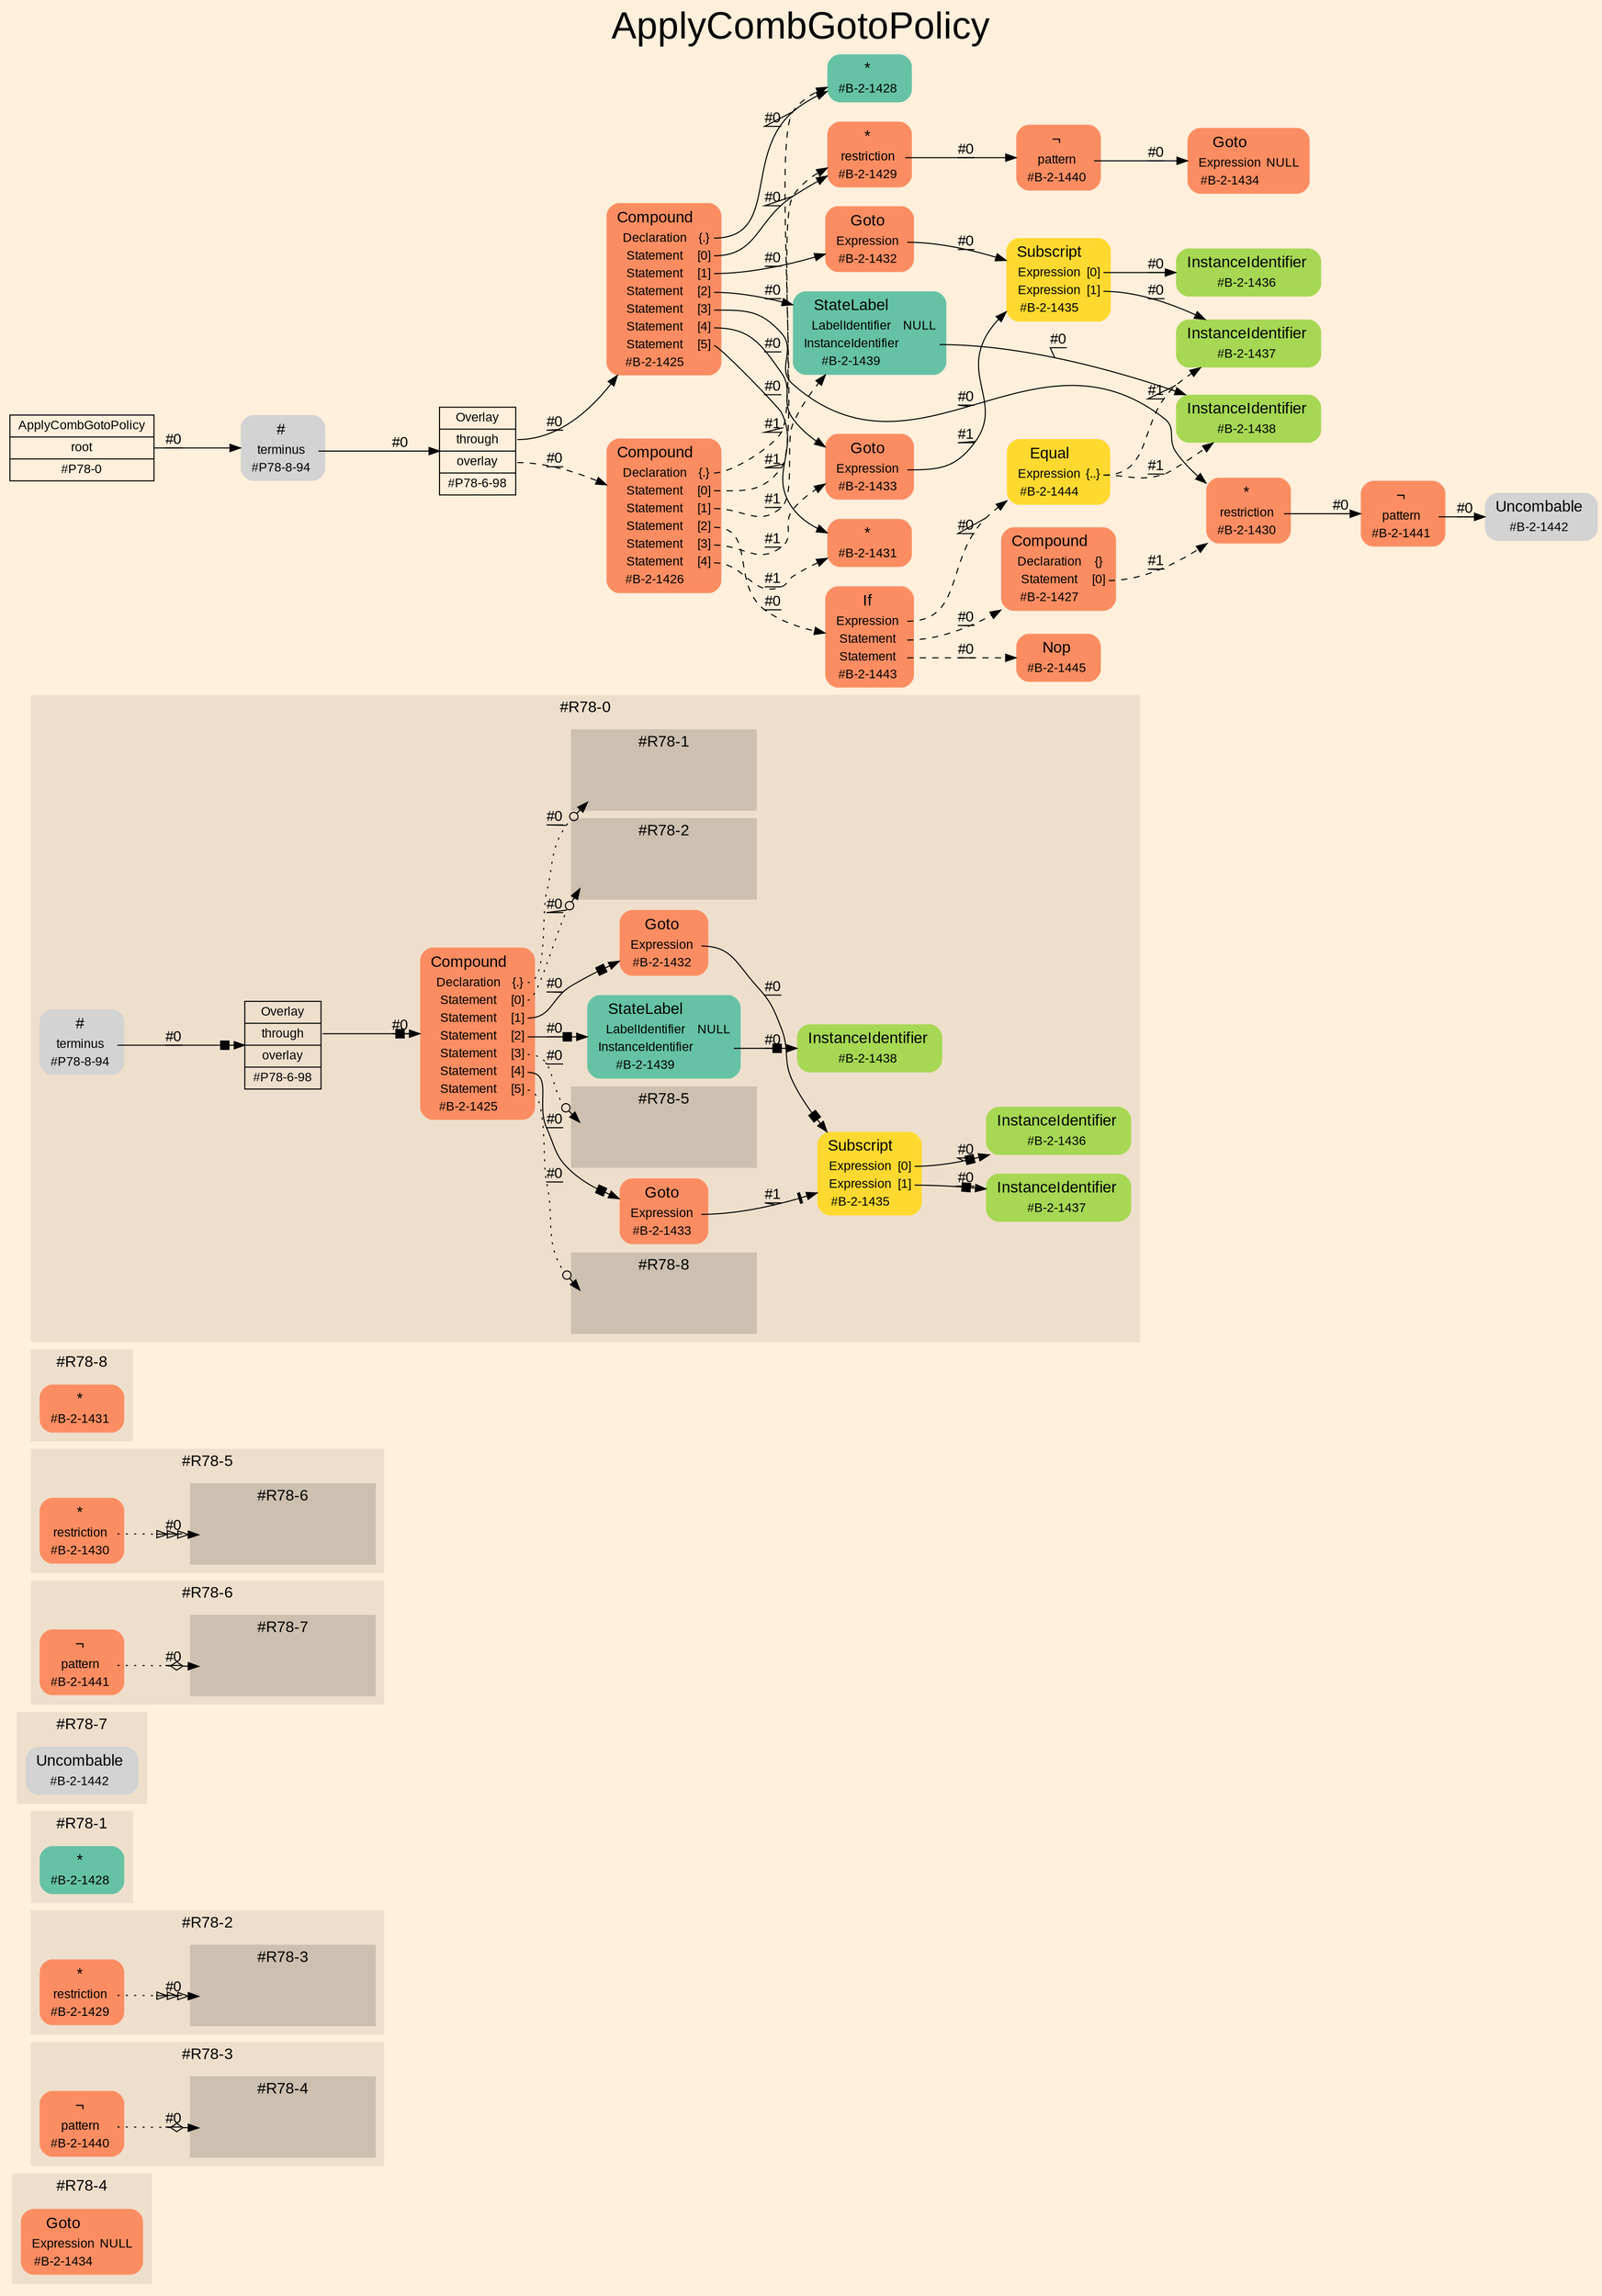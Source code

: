 digraph "ApplyCombGotoPolicy" {
label = "ApplyCombGotoPolicy"
labelloc = t
fontsize = "36"
graph [
    rankdir = "LR"
    ranksep = 0.3
    bgcolor = antiquewhite1
    color = black
    fontcolor = black
    fontname = "Arial"
];
node [
    fontname = "Arial"
];
edge [
    fontname = "Arial"
];

// -------------------- figure #R78-4 --------------------
subgraph "cluster#R78-4" {
    label = "#R78-4"
    style = "filled"
    color = antiquewhite2
    fontsize = "15"
    "#R78-4 / #B-2-1434" [
        shape = "plaintext"
        fillcolor = "/set28/2"
        label = <<TABLE BORDER="0" CELLBORDER="0" CELLSPACING="0">
         <TR><TD><FONT POINT-SIZE="15.0">Goto</FONT></TD><TD></TD></TR>
         <TR><TD>Expression</TD><TD PORT="port0">NULL</TD></TR>
         <TR><TD>#B-2-1434</TD><TD PORT="port1"></TD></TR>
        </TABLE>>
        style = "rounded,filled"
        fontsize = "12"
    ];
    
}


// -------------------- figure #R78-3 --------------------
subgraph "cluster#R78-3" {
    label = "#R78-3"
    style = "filled"
    color = antiquewhite2
    fontsize = "15"
    "#R78-3 / #B-2-1440" [
        shape = "plaintext"
        fillcolor = "/set28/2"
        label = <<TABLE BORDER="0" CELLBORDER="0" CELLSPACING="0">
         <TR><TD><FONT POINT-SIZE="15.0">¬</FONT></TD><TD></TD></TR>
         <TR><TD>pattern</TD><TD PORT="port0"></TD></TR>
         <TR><TD>#B-2-1440</TD><TD PORT="port1"></TD></TR>
        </TABLE>>
        style = "rounded,filled"
        fontsize = "12"
    ];
    
    subgraph "cluster#R78-3 / #R78-4" {
        label = "#R78-4"
        style = "filled"
        color = antiquewhite3
        fontsize = "15"
        "#R78-3 / #0 / #B-2-1434" [
            shape = "none"
            style = "invisible"
        ];
        
    }
    
}


// -------------------- figure #R78-2 --------------------
subgraph "cluster#R78-2" {
    label = "#R78-2"
    style = "filled"
    color = antiquewhite2
    fontsize = "15"
    "#R78-2 / #B-2-1429" [
        shape = "plaintext"
        fillcolor = "/set28/2"
        label = <<TABLE BORDER="0" CELLBORDER="0" CELLSPACING="0">
         <TR><TD><FONT POINT-SIZE="15.0">*</FONT></TD><TD></TD></TR>
         <TR><TD>restriction</TD><TD PORT="port0"></TD></TR>
         <TR><TD>#B-2-1429</TD><TD PORT="port1"></TD></TR>
        </TABLE>>
        style = "rounded,filled"
        fontsize = "12"
    ];
    
    subgraph "cluster#R78-2 / #R78-3" {
        label = "#R78-3"
        style = "filled"
        color = antiquewhite3
        fontsize = "15"
        "#R78-2 / #0 / #B-2-1440" [
            shape = "none"
            style = "invisible"
        ];
        
    }
    
}


// -------------------- figure #R78-1 --------------------
subgraph "cluster#R78-1" {
    label = "#R78-1"
    style = "filled"
    color = antiquewhite2
    fontsize = "15"
    "#R78-1 / #B-2-1428" [
        shape = "plaintext"
        fillcolor = "/set28/1"
        label = <<TABLE BORDER="0" CELLBORDER="0" CELLSPACING="0">
         <TR><TD><FONT POINT-SIZE="15.0">*</FONT></TD><TD></TD></TR>
         <TR><TD>#B-2-1428</TD><TD PORT="port0"></TD></TR>
        </TABLE>>
        style = "rounded,filled"
        fontsize = "12"
    ];
    
}


// -------------------- figure #R78-7 --------------------
subgraph "cluster#R78-7" {
    label = "#R78-7"
    style = "filled"
    color = antiquewhite2
    fontsize = "15"
    "#R78-7 / #B-2-1442" [
        shape = "plaintext"
        label = <<TABLE BORDER="0" CELLBORDER="0" CELLSPACING="0">
         <TR><TD><FONT POINT-SIZE="15.0">Uncombable</FONT></TD><TD></TD></TR>
         <TR><TD>#B-2-1442</TD><TD PORT="port0"></TD></TR>
        </TABLE>>
        style = "rounded,filled"
        fontsize = "12"
    ];
    
}


// -------------------- figure #R78-6 --------------------
subgraph "cluster#R78-6" {
    label = "#R78-6"
    style = "filled"
    color = antiquewhite2
    fontsize = "15"
    "#R78-6 / #B-2-1441" [
        shape = "plaintext"
        fillcolor = "/set28/2"
        label = <<TABLE BORDER="0" CELLBORDER="0" CELLSPACING="0">
         <TR><TD><FONT POINT-SIZE="15.0">¬</FONT></TD><TD></TD></TR>
         <TR><TD>pattern</TD><TD PORT="port0"></TD></TR>
         <TR><TD>#B-2-1441</TD><TD PORT="port1"></TD></TR>
        </TABLE>>
        style = "rounded,filled"
        fontsize = "12"
    ];
    
    subgraph "cluster#R78-6 / #R78-7" {
        label = "#R78-7"
        style = "filled"
        color = antiquewhite3
        fontsize = "15"
        "#R78-6 / #0 / #B-2-1442" [
            shape = "none"
            style = "invisible"
        ];
        
    }
    
}


// -------------------- figure #R78-5 --------------------
subgraph "cluster#R78-5" {
    label = "#R78-5"
    style = "filled"
    color = antiquewhite2
    fontsize = "15"
    "#R78-5 / #B-2-1430" [
        shape = "plaintext"
        fillcolor = "/set28/2"
        label = <<TABLE BORDER="0" CELLBORDER="0" CELLSPACING="0">
         <TR><TD><FONT POINT-SIZE="15.0">*</FONT></TD><TD></TD></TR>
         <TR><TD>restriction</TD><TD PORT="port0"></TD></TR>
         <TR><TD>#B-2-1430</TD><TD PORT="port1"></TD></TR>
        </TABLE>>
        style = "rounded,filled"
        fontsize = "12"
    ];
    
    subgraph "cluster#R78-5 / #R78-6" {
        label = "#R78-6"
        style = "filled"
        color = antiquewhite3
        fontsize = "15"
        "#R78-5 / #0 / #B-2-1441" [
            shape = "none"
            style = "invisible"
        ];
        
    }
    
}


// -------------------- figure #R78-8 --------------------
subgraph "cluster#R78-8" {
    label = "#R78-8"
    style = "filled"
    color = antiquewhite2
    fontsize = "15"
    "#R78-8 / #B-2-1431" [
        shape = "plaintext"
        fillcolor = "/set28/2"
        label = <<TABLE BORDER="0" CELLBORDER="0" CELLSPACING="0">
         <TR><TD><FONT POINT-SIZE="15.0">*</FONT></TD><TD></TD></TR>
         <TR><TD>#B-2-1431</TD><TD PORT="port0"></TD></TR>
        </TABLE>>
        style = "rounded,filled"
        fontsize = "12"
    ];
    
}


// -------------------- figure #R78-0 --------------------
subgraph "cluster#R78-0" {
    label = "#R78-0"
    style = "filled"
    color = antiquewhite2
    fontsize = "15"
    "#R78-0 / #B-2-1433" [
        shape = "plaintext"
        fillcolor = "/set28/2"
        label = <<TABLE BORDER="0" CELLBORDER="0" CELLSPACING="0">
         <TR><TD><FONT POINT-SIZE="15.0">Goto</FONT></TD><TD></TD></TR>
         <TR><TD>Expression</TD><TD PORT="port0"></TD></TR>
         <TR><TD>#B-2-1433</TD><TD PORT="port1"></TD></TR>
        </TABLE>>
        style = "rounded,filled"
        fontsize = "12"
    ];
    
    "#R78-0 / #B-2-1437" [
        shape = "plaintext"
        fillcolor = "/set28/5"
        label = <<TABLE BORDER="0" CELLBORDER="0" CELLSPACING="0">
         <TR><TD><FONT POINT-SIZE="15.0">InstanceIdentifier</FONT></TD><TD></TD></TR>
         <TR><TD>#B-2-1437</TD><TD PORT="port0"></TD></TR>
        </TABLE>>
        style = "rounded,filled"
        fontsize = "12"
    ];
    
    "#R78-0 / #B-2-1436" [
        shape = "plaintext"
        fillcolor = "/set28/5"
        label = <<TABLE BORDER="0" CELLBORDER="0" CELLSPACING="0">
         <TR><TD><FONT POINT-SIZE="15.0">InstanceIdentifier</FONT></TD><TD></TD></TR>
         <TR><TD>#B-2-1436</TD><TD PORT="port0"></TD></TR>
        </TABLE>>
        style = "rounded,filled"
        fontsize = "12"
    ];
    
    "#R78-0 / #B-2-1438" [
        shape = "plaintext"
        fillcolor = "/set28/5"
        label = <<TABLE BORDER="0" CELLBORDER="0" CELLSPACING="0">
         <TR><TD><FONT POINT-SIZE="15.0">InstanceIdentifier</FONT></TD><TD></TD></TR>
         <TR><TD>#B-2-1438</TD><TD PORT="port0"></TD></TR>
        </TABLE>>
        style = "rounded,filled"
        fontsize = "12"
    ];
    
    "#R78-0 / #P78-8-94" [
        shape = "plaintext"
        label = <<TABLE BORDER="0" CELLBORDER="0" CELLSPACING="0">
         <TR><TD><FONT POINT-SIZE="15.0">#</FONT></TD><TD></TD></TR>
         <TR><TD>terminus</TD><TD PORT="port0"></TD></TR>
         <TR><TD>#P78-8-94</TD><TD PORT="port1"></TD></TR>
        </TABLE>>
        style = "rounded,filled"
        fontsize = "12"
    ];
    
    "#R78-0 / #P78-6-98" [
        shape = "record"
        fillcolor = antiquewhite2
        label = "<fixed> Overlay | <port0> through | <port1> overlay | <port2> #P78-6-98"
        style = "filled"
        fontsize = "12"
        color = black
        fontcolor = black
    ];
    
    "#R78-0 / #B-2-1425" [
        shape = "plaintext"
        fillcolor = "/set28/2"
        label = <<TABLE BORDER="0" CELLBORDER="0" CELLSPACING="0">
         <TR><TD><FONT POINT-SIZE="15.0">Compound</FONT></TD><TD></TD></TR>
         <TR><TD>Declaration</TD><TD PORT="port0">{.}</TD></TR>
         <TR><TD>Statement</TD><TD PORT="port1">[0]</TD></TR>
         <TR><TD>Statement</TD><TD PORT="port2">[1]</TD></TR>
         <TR><TD>Statement</TD><TD PORT="port3">[2]</TD></TR>
         <TR><TD>Statement</TD><TD PORT="port4">[3]</TD></TR>
         <TR><TD>Statement</TD><TD PORT="port5">[4]</TD></TR>
         <TR><TD>Statement</TD><TD PORT="port6">[5]</TD></TR>
         <TR><TD>#B-2-1425</TD><TD PORT="port7"></TD></TR>
        </TABLE>>
        style = "rounded,filled"
        fontsize = "12"
    ];
    
    "#R78-0 / #B-2-1439" [
        shape = "plaintext"
        fillcolor = "/set28/1"
        label = <<TABLE BORDER="0" CELLBORDER="0" CELLSPACING="0">
         <TR><TD><FONT POINT-SIZE="15.0">StateLabel</FONT></TD><TD></TD></TR>
         <TR><TD>LabelIdentifier</TD><TD PORT="port0">NULL</TD></TR>
         <TR><TD>InstanceIdentifier</TD><TD PORT="port1"></TD></TR>
         <TR><TD>#B-2-1439</TD><TD PORT="port2"></TD></TR>
        </TABLE>>
        style = "rounded,filled"
        fontsize = "12"
    ];
    
    "#R78-0 / #B-2-1432" [
        shape = "plaintext"
        fillcolor = "/set28/2"
        label = <<TABLE BORDER="0" CELLBORDER="0" CELLSPACING="0">
         <TR><TD><FONT POINT-SIZE="15.0">Goto</FONT></TD><TD></TD></TR>
         <TR><TD>Expression</TD><TD PORT="port0"></TD></TR>
         <TR><TD>#B-2-1432</TD><TD PORT="port1"></TD></TR>
        </TABLE>>
        style = "rounded,filled"
        fontsize = "12"
    ];
    
    "#R78-0 / #B-2-1435" [
        shape = "plaintext"
        fillcolor = "/set28/6"
        label = <<TABLE BORDER="0" CELLBORDER="0" CELLSPACING="0">
         <TR><TD><FONT POINT-SIZE="15.0">Subscript</FONT></TD><TD></TD></TR>
         <TR><TD>Expression</TD><TD PORT="port0">[0]</TD></TR>
         <TR><TD>Expression</TD><TD PORT="port1">[1]</TD></TR>
         <TR><TD>#B-2-1435</TD><TD PORT="port2"></TD></TR>
        </TABLE>>
        style = "rounded,filled"
        fontsize = "12"
    ];
    
    subgraph "cluster#R78-0 / #R78-8" {
        label = "#R78-8"
        style = "filled"
        color = antiquewhite3
        fontsize = "15"
        "#R78-0 / #0 / #B-2-1431" [
            shape = "none"
            style = "invisible"
        ];
        
    }
    
    subgraph "cluster#R78-0 / #R78-5" {
        label = "#R78-5"
        style = "filled"
        color = antiquewhite3
        fontsize = "15"
        "#R78-0 / #0 / #B-2-1430" [
            shape = "none"
            style = "invisible"
        ];
        
    }
    
    subgraph "cluster#R78-0 / #R78-1" {
        label = "#R78-1"
        style = "filled"
        color = antiquewhite3
        fontsize = "15"
        "#R78-0 / #0 / #B-2-1428" [
            shape = "none"
            style = "invisible"
        ];
        
    }
    
    subgraph "cluster#R78-0 / #R78-2" {
        label = "#R78-2"
        style = "filled"
        color = antiquewhite3
        fontsize = "15"
        "#R78-0 / #0 / #B-2-1429" [
            shape = "none"
            style = "invisible"
        ];
        
    }
    
}


// -------------------- transformation figure --------------------
"CR#P78-0" [
    shape = "record"
    fillcolor = antiquewhite1
    label = "<fixed> ApplyCombGotoPolicy | <port0> root | <port1> #P78-0"
    style = "filled"
    fontsize = "12"
    color = black
    fontcolor = black
];

"#P78-8-94" [
    shape = "plaintext"
    label = <<TABLE BORDER="0" CELLBORDER="0" CELLSPACING="0">
     <TR><TD><FONT POINT-SIZE="15.0">#</FONT></TD><TD></TD></TR>
     <TR><TD>terminus</TD><TD PORT="port0"></TD></TR>
     <TR><TD>#P78-8-94</TD><TD PORT="port1"></TD></TR>
    </TABLE>>
    style = "rounded,filled"
    fontsize = "12"
];

"#P78-6-98" [
    shape = "record"
    fillcolor = antiquewhite1
    label = "<fixed> Overlay | <port0> through | <port1> overlay | <port2> #P78-6-98"
    style = "filled"
    fontsize = "12"
    color = black
    fontcolor = black
];

"#B-2-1425" [
    shape = "plaintext"
    fillcolor = "/set28/2"
    label = <<TABLE BORDER="0" CELLBORDER="0" CELLSPACING="0">
     <TR><TD><FONT POINT-SIZE="15.0">Compound</FONT></TD><TD></TD></TR>
     <TR><TD>Declaration</TD><TD PORT="port0">{.}</TD></TR>
     <TR><TD>Statement</TD><TD PORT="port1">[0]</TD></TR>
     <TR><TD>Statement</TD><TD PORT="port2">[1]</TD></TR>
     <TR><TD>Statement</TD><TD PORT="port3">[2]</TD></TR>
     <TR><TD>Statement</TD><TD PORT="port4">[3]</TD></TR>
     <TR><TD>Statement</TD><TD PORT="port5">[4]</TD></TR>
     <TR><TD>Statement</TD><TD PORT="port6">[5]</TD></TR>
     <TR><TD>#B-2-1425</TD><TD PORT="port7"></TD></TR>
    </TABLE>>
    style = "rounded,filled"
    fontsize = "12"
];

"#B-2-1428" [
    shape = "plaintext"
    fillcolor = "/set28/1"
    label = <<TABLE BORDER="0" CELLBORDER="0" CELLSPACING="0">
     <TR><TD><FONT POINT-SIZE="15.0">*</FONT></TD><TD></TD></TR>
     <TR><TD>#B-2-1428</TD><TD PORT="port0"></TD></TR>
    </TABLE>>
    style = "rounded,filled"
    fontsize = "12"
];

"#B-2-1429" [
    shape = "plaintext"
    fillcolor = "/set28/2"
    label = <<TABLE BORDER="0" CELLBORDER="0" CELLSPACING="0">
     <TR><TD><FONT POINT-SIZE="15.0">*</FONT></TD><TD></TD></TR>
     <TR><TD>restriction</TD><TD PORT="port0"></TD></TR>
     <TR><TD>#B-2-1429</TD><TD PORT="port1"></TD></TR>
    </TABLE>>
    style = "rounded,filled"
    fontsize = "12"
];

"#B-2-1440" [
    shape = "plaintext"
    fillcolor = "/set28/2"
    label = <<TABLE BORDER="0" CELLBORDER="0" CELLSPACING="0">
     <TR><TD><FONT POINT-SIZE="15.0">¬</FONT></TD><TD></TD></TR>
     <TR><TD>pattern</TD><TD PORT="port0"></TD></TR>
     <TR><TD>#B-2-1440</TD><TD PORT="port1"></TD></TR>
    </TABLE>>
    style = "rounded,filled"
    fontsize = "12"
];

"#B-2-1434" [
    shape = "plaintext"
    fillcolor = "/set28/2"
    label = <<TABLE BORDER="0" CELLBORDER="0" CELLSPACING="0">
     <TR><TD><FONT POINT-SIZE="15.0">Goto</FONT></TD><TD></TD></TR>
     <TR><TD>Expression</TD><TD PORT="port0">NULL</TD></TR>
     <TR><TD>#B-2-1434</TD><TD PORT="port1"></TD></TR>
    </TABLE>>
    style = "rounded,filled"
    fontsize = "12"
];

"#B-2-1432" [
    shape = "plaintext"
    fillcolor = "/set28/2"
    label = <<TABLE BORDER="0" CELLBORDER="0" CELLSPACING="0">
     <TR><TD><FONT POINT-SIZE="15.0">Goto</FONT></TD><TD></TD></TR>
     <TR><TD>Expression</TD><TD PORT="port0"></TD></TR>
     <TR><TD>#B-2-1432</TD><TD PORT="port1"></TD></TR>
    </TABLE>>
    style = "rounded,filled"
    fontsize = "12"
];

"#B-2-1435" [
    shape = "plaintext"
    fillcolor = "/set28/6"
    label = <<TABLE BORDER="0" CELLBORDER="0" CELLSPACING="0">
     <TR><TD><FONT POINT-SIZE="15.0">Subscript</FONT></TD><TD></TD></TR>
     <TR><TD>Expression</TD><TD PORT="port0">[0]</TD></TR>
     <TR><TD>Expression</TD><TD PORT="port1">[1]</TD></TR>
     <TR><TD>#B-2-1435</TD><TD PORT="port2"></TD></TR>
    </TABLE>>
    style = "rounded,filled"
    fontsize = "12"
];

"#B-2-1436" [
    shape = "plaintext"
    fillcolor = "/set28/5"
    label = <<TABLE BORDER="0" CELLBORDER="0" CELLSPACING="0">
     <TR><TD><FONT POINT-SIZE="15.0">InstanceIdentifier</FONT></TD><TD></TD></TR>
     <TR><TD>#B-2-1436</TD><TD PORT="port0"></TD></TR>
    </TABLE>>
    style = "rounded,filled"
    fontsize = "12"
];

"#B-2-1437" [
    shape = "plaintext"
    fillcolor = "/set28/5"
    label = <<TABLE BORDER="0" CELLBORDER="0" CELLSPACING="0">
     <TR><TD><FONT POINT-SIZE="15.0">InstanceIdentifier</FONT></TD><TD></TD></TR>
     <TR><TD>#B-2-1437</TD><TD PORT="port0"></TD></TR>
    </TABLE>>
    style = "rounded,filled"
    fontsize = "12"
];

"#B-2-1439" [
    shape = "plaintext"
    fillcolor = "/set28/1"
    label = <<TABLE BORDER="0" CELLBORDER="0" CELLSPACING="0">
     <TR><TD><FONT POINT-SIZE="15.0">StateLabel</FONT></TD><TD></TD></TR>
     <TR><TD>LabelIdentifier</TD><TD PORT="port0">NULL</TD></TR>
     <TR><TD>InstanceIdentifier</TD><TD PORT="port1"></TD></TR>
     <TR><TD>#B-2-1439</TD><TD PORT="port2"></TD></TR>
    </TABLE>>
    style = "rounded,filled"
    fontsize = "12"
];

"#B-2-1438" [
    shape = "plaintext"
    fillcolor = "/set28/5"
    label = <<TABLE BORDER="0" CELLBORDER="0" CELLSPACING="0">
     <TR><TD><FONT POINT-SIZE="15.0">InstanceIdentifier</FONT></TD><TD></TD></TR>
     <TR><TD>#B-2-1438</TD><TD PORT="port0"></TD></TR>
    </TABLE>>
    style = "rounded,filled"
    fontsize = "12"
];

"#B-2-1430" [
    shape = "plaintext"
    fillcolor = "/set28/2"
    label = <<TABLE BORDER="0" CELLBORDER="0" CELLSPACING="0">
     <TR><TD><FONT POINT-SIZE="15.0">*</FONT></TD><TD></TD></TR>
     <TR><TD>restriction</TD><TD PORT="port0"></TD></TR>
     <TR><TD>#B-2-1430</TD><TD PORT="port1"></TD></TR>
    </TABLE>>
    style = "rounded,filled"
    fontsize = "12"
];

"#B-2-1441" [
    shape = "plaintext"
    fillcolor = "/set28/2"
    label = <<TABLE BORDER="0" CELLBORDER="0" CELLSPACING="0">
     <TR><TD><FONT POINT-SIZE="15.0">¬</FONT></TD><TD></TD></TR>
     <TR><TD>pattern</TD><TD PORT="port0"></TD></TR>
     <TR><TD>#B-2-1441</TD><TD PORT="port1"></TD></TR>
    </TABLE>>
    style = "rounded,filled"
    fontsize = "12"
];

"#B-2-1442" [
    shape = "plaintext"
    label = <<TABLE BORDER="0" CELLBORDER="0" CELLSPACING="0">
     <TR><TD><FONT POINT-SIZE="15.0">Uncombable</FONT></TD><TD></TD></TR>
     <TR><TD>#B-2-1442</TD><TD PORT="port0"></TD></TR>
    </TABLE>>
    style = "rounded,filled"
    fontsize = "12"
];

"#B-2-1433" [
    shape = "plaintext"
    fillcolor = "/set28/2"
    label = <<TABLE BORDER="0" CELLBORDER="0" CELLSPACING="0">
     <TR><TD><FONT POINT-SIZE="15.0">Goto</FONT></TD><TD></TD></TR>
     <TR><TD>Expression</TD><TD PORT="port0"></TD></TR>
     <TR><TD>#B-2-1433</TD><TD PORT="port1"></TD></TR>
    </TABLE>>
    style = "rounded,filled"
    fontsize = "12"
];

"#B-2-1431" [
    shape = "plaintext"
    fillcolor = "/set28/2"
    label = <<TABLE BORDER="0" CELLBORDER="0" CELLSPACING="0">
     <TR><TD><FONT POINT-SIZE="15.0">*</FONT></TD><TD></TD></TR>
     <TR><TD>#B-2-1431</TD><TD PORT="port0"></TD></TR>
    </TABLE>>
    style = "rounded,filled"
    fontsize = "12"
];

"#B-2-1426" [
    shape = "plaintext"
    fillcolor = "/set28/2"
    label = <<TABLE BORDER="0" CELLBORDER="0" CELLSPACING="0">
     <TR><TD><FONT POINT-SIZE="15.0">Compound</FONT></TD><TD></TD></TR>
     <TR><TD>Declaration</TD><TD PORT="port0">{.}</TD></TR>
     <TR><TD>Statement</TD><TD PORT="port1">[0]</TD></TR>
     <TR><TD>Statement</TD><TD PORT="port2">[1]</TD></TR>
     <TR><TD>Statement</TD><TD PORT="port3">[2]</TD></TR>
     <TR><TD>Statement</TD><TD PORT="port4">[3]</TD></TR>
     <TR><TD>Statement</TD><TD PORT="port5">[4]</TD></TR>
     <TR><TD>#B-2-1426</TD><TD PORT="port6"></TD></TR>
    </TABLE>>
    style = "rounded,filled"
    fontsize = "12"
];

"#B-2-1443" [
    shape = "plaintext"
    fillcolor = "/set28/2"
    label = <<TABLE BORDER="0" CELLBORDER="0" CELLSPACING="0">
     <TR><TD><FONT POINT-SIZE="15.0">If</FONT></TD><TD></TD></TR>
     <TR><TD>Expression</TD><TD PORT="port0"></TD></TR>
     <TR><TD>Statement</TD><TD PORT="port1"></TD></TR>
     <TR><TD>Statement</TD><TD PORT="port2"></TD></TR>
     <TR><TD>#B-2-1443</TD><TD PORT="port3"></TD></TR>
    </TABLE>>
    style = "rounded,filled"
    fontsize = "12"
];

"#B-2-1444" [
    shape = "plaintext"
    fillcolor = "/set28/6"
    label = <<TABLE BORDER="0" CELLBORDER="0" CELLSPACING="0">
     <TR><TD><FONT POINT-SIZE="15.0">Equal</FONT></TD><TD></TD></TR>
     <TR><TD>Expression</TD><TD PORT="port0">{..}</TD></TR>
     <TR><TD>#B-2-1444</TD><TD PORT="port1"></TD></TR>
    </TABLE>>
    style = "rounded,filled"
    fontsize = "12"
];

"#B-2-1427" [
    shape = "plaintext"
    fillcolor = "/set28/2"
    label = <<TABLE BORDER="0" CELLBORDER="0" CELLSPACING="0">
     <TR><TD><FONT POINT-SIZE="15.0">Compound</FONT></TD><TD></TD></TR>
     <TR><TD>Declaration</TD><TD PORT="port0">{}</TD></TR>
     <TR><TD>Statement</TD><TD PORT="port1">[0]</TD></TR>
     <TR><TD>#B-2-1427</TD><TD PORT="port2"></TD></TR>
    </TABLE>>
    style = "rounded,filled"
    fontsize = "12"
];

"#B-2-1445" [
    shape = "plaintext"
    fillcolor = "/set28/2"
    label = <<TABLE BORDER="0" CELLBORDER="0" CELLSPACING="0">
     <TR><TD><FONT POINT-SIZE="15.0">Nop</FONT></TD><TD></TD></TR>
     <TR><TD>#B-2-1445</TD><TD PORT="port0"></TD></TR>
    </TABLE>>
    style = "rounded,filled"
    fontsize = "12"
];


// -------------------- links --------------------
// links for block CR#P78-0
"CR#P78-0":port0 -> "#P78-8-94" [
    style="solid"
    label = "#0"
    decorate = true
    color = black
    fontcolor = black
];

// links for block #P78-8-94
"#P78-8-94":port0 -> "#P78-6-98" [
    style="solid"
    label = "#0"
    decorate = true
    color = black
    fontcolor = black
];

// links for block #P78-6-98
"#P78-6-98":port0 -> "#B-2-1425" [
    style="solid"
    label = "#0"
    decorate = true
    color = black
    fontcolor = black
];

"#P78-6-98":port1 -> "#B-2-1426" [
    style="dashed"
    label = "#0"
    decorate = true
    color = black
    fontcolor = black
];

// links for block #B-2-1425
"#B-2-1425":port0 -> "#B-2-1428" [
    style="solid"
    label = "#0"
    decorate = true
    color = black
    fontcolor = black
];

"#B-2-1425":port1 -> "#B-2-1429" [
    style="solid"
    label = "#0"
    decorate = true
    color = black
    fontcolor = black
];

"#B-2-1425":port2 -> "#B-2-1432" [
    style="solid"
    label = "#0"
    decorate = true
    color = black
    fontcolor = black
];

"#B-2-1425":port3 -> "#B-2-1439" [
    style="solid"
    label = "#0"
    decorate = true
    color = black
    fontcolor = black
];

"#B-2-1425":port4 -> "#B-2-1430" [
    style="solid"
    label = "#0"
    decorate = true
    color = black
    fontcolor = black
];

"#B-2-1425":port5 -> "#B-2-1433" [
    style="solid"
    label = "#0"
    decorate = true
    color = black
    fontcolor = black
];

"#B-2-1425":port6 -> "#B-2-1431" [
    style="solid"
    label = "#0"
    decorate = true
    color = black
    fontcolor = black
];

// links for block #B-2-1428
// links for block #B-2-1429
"#B-2-1429":port0 -> "#B-2-1440" [
    style="solid"
    label = "#0"
    decorate = true
    color = black
    fontcolor = black
];

// links for block #B-2-1440
"#B-2-1440":port0 -> "#B-2-1434" [
    style="solid"
    label = "#0"
    decorate = true
    color = black
    fontcolor = black
];

// links for block #B-2-1434
// links for block #B-2-1432
"#B-2-1432":port0 -> "#B-2-1435" [
    style="solid"
    label = "#0"
    decorate = true
    color = black
    fontcolor = black
];

// links for block #B-2-1435
"#B-2-1435":port0 -> "#B-2-1436" [
    style="solid"
    label = "#0"
    decorate = true
    color = black
    fontcolor = black
];

"#B-2-1435":port1 -> "#B-2-1437" [
    style="solid"
    label = "#0"
    decorate = true
    color = black
    fontcolor = black
];

// links for block #B-2-1436
// links for block #B-2-1437
// links for block #B-2-1439
"#B-2-1439":port1 -> "#B-2-1438" [
    style="solid"
    label = "#0"
    decorate = true
    color = black
    fontcolor = black
];

// links for block #B-2-1438
// links for block #B-2-1430
"#B-2-1430":port0 -> "#B-2-1441" [
    style="solid"
    label = "#0"
    decorate = true
    color = black
    fontcolor = black
];

// links for block #B-2-1441
"#B-2-1441":port0 -> "#B-2-1442" [
    style="solid"
    label = "#0"
    decorate = true
    color = black
    fontcolor = black
];

// links for block #B-2-1442
// links for block #B-2-1433
"#B-2-1433":port0 -> "#B-2-1435" [
    style="solid"
    label = "#1"
    decorate = true
    color = black
    fontcolor = black
];

// links for block #B-2-1431
// links for block #B-2-1426
"#B-2-1426":port0 -> "#B-2-1428" [
    style="dashed"
    label = "#1"
    decorate = true
    color = black
    fontcolor = black
];

"#B-2-1426":port1 -> "#B-2-1429" [
    style="dashed"
    label = "#1"
    decorate = true
    color = black
    fontcolor = black
];

"#B-2-1426":port2 -> "#B-2-1439" [
    style="dashed"
    label = "#1"
    decorate = true
    color = black
    fontcolor = black
];

"#B-2-1426":port3 -> "#B-2-1443" [
    style="dashed"
    label = "#0"
    decorate = true
    color = black
    fontcolor = black
];

"#B-2-1426":port4 -> "#B-2-1433" [
    style="dashed"
    label = "#1"
    decorate = true
    color = black
    fontcolor = black
];

"#B-2-1426":port5 -> "#B-2-1431" [
    style="dashed"
    label = "#1"
    decorate = true
    color = black
    fontcolor = black
];

// links for block #B-2-1443
"#B-2-1443":port0 -> "#B-2-1444" [
    style="dashed"
    label = "#0"
    decorate = true
    color = black
    fontcolor = black
];

"#B-2-1443":port1 -> "#B-2-1427" [
    style="dashed"
    label = "#0"
    decorate = true
    color = black
    fontcolor = black
];

"#B-2-1443":port2 -> "#B-2-1445" [
    style="dashed"
    label = "#0"
    decorate = true
    color = black
    fontcolor = black
];

// links for block #B-2-1444
"#B-2-1444":port0 -> "#B-2-1437" [
    style="dashed"
    label = "#1"
    decorate = true
    color = black
    fontcolor = black
];

"#B-2-1444":port0 -> "#B-2-1438" [
    style="dashed"
    label = "#1"
    decorate = true
    color = black
    fontcolor = black
];

// links for block #B-2-1427
"#B-2-1427":port1 -> "#B-2-1430" [
    style="dashed"
    label = "#1"
    decorate = true
    color = black
    fontcolor = black
];

// links for block #B-2-1445
// links for block #R78-0 / #B-2-1433
"#R78-0 / #B-2-1433":port0 -> "#R78-0 / #B-2-1435" [
    style="solid"
    arrowhead="normalnonetee"
    label = "#1"
    decorate = true
    color = black
    fontcolor = black
];

// links for block #R78-0 / #B-2-1437
// links for block #R78-0 / #B-2-1436
// links for block #R78-0 / #B-2-1438
// links for block #R78-0 / #P78-8-94
"#R78-0 / #P78-8-94":port0 -> "#R78-0 / #P78-6-98" [
    style="solid"
    arrowhead="normalnonebox"
    label = "#0"
    decorate = true
    color = black
    fontcolor = black
];

// links for block #R78-0 / #P78-6-98
"#R78-0 / #P78-6-98":port0 -> "#R78-0 / #B-2-1425" [
    style="solid"
    arrowhead="normalnonebox"
    label = "#0"
    decorate = true
    color = black
    fontcolor = black
];

// links for block #R78-0 / #B-2-1425
"#R78-0 / #B-2-1425":port0 -> "#R78-0 / #0 / #B-2-1428" [
    style="dotted"
    arrowhead="normalnoneodot"
    label = "#0"
    decorate = true
    color = black
    fontcolor = black
];

"#R78-0 / #B-2-1425":port1 -> "#R78-0 / #0 / #B-2-1429" [
    style="dotted"
    arrowhead="normalnoneodot"
    label = "#0"
    decorate = true
    color = black
    fontcolor = black
];

"#R78-0 / #B-2-1425":port2 -> "#R78-0 / #B-2-1432" [
    style="solid"
    arrowhead="normalnonebox"
    label = "#0"
    decorate = true
    color = black
    fontcolor = black
];

"#R78-0 / #B-2-1425":port3 -> "#R78-0 / #B-2-1439" [
    style="solid"
    arrowhead="normalnonebox"
    label = "#0"
    decorate = true
    color = black
    fontcolor = black
];

"#R78-0 / #B-2-1425":port4 -> "#R78-0 / #0 / #B-2-1430" [
    style="dotted"
    arrowhead="normalnoneodot"
    label = "#0"
    decorate = true
    color = black
    fontcolor = black
];

"#R78-0 / #B-2-1425":port5 -> "#R78-0 / #B-2-1433" [
    style="solid"
    arrowhead="normalnonebox"
    label = "#0"
    decorate = true
    color = black
    fontcolor = black
];

"#R78-0 / #B-2-1425":port6 -> "#R78-0 / #0 / #B-2-1431" [
    style="dotted"
    arrowhead="normalnoneodot"
    label = "#0"
    decorate = true
    color = black
    fontcolor = black
];

// links for block #R78-0 / #B-2-1439
"#R78-0 / #B-2-1439":port1 -> "#R78-0 / #B-2-1438" [
    style="solid"
    arrowhead="normalnonebox"
    label = "#0"
    decorate = true
    color = black
    fontcolor = black
];

// links for block #R78-0 / #B-2-1432
"#R78-0 / #B-2-1432":port0 -> "#R78-0 / #B-2-1435" [
    style="solid"
    arrowhead="normalnonebox"
    label = "#0"
    decorate = true
    color = black
    fontcolor = black
];

// links for block #R78-0 / #B-2-1435
"#R78-0 / #B-2-1435":port0 -> "#R78-0 / #B-2-1436" [
    style="solid"
    arrowhead="normalnonebox"
    label = "#0"
    decorate = true
    color = black
    fontcolor = black
];

"#R78-0 / #B-2-1435":port1 -> "#R78-0 / #B-2-1437" [
    style="solid"
    arrowhead="normalnonebox"
    label = "#0"
    decorate = true
    color = black
    fontcolor = black
];

// links for block #R78-0 / #0 / #B-2-1431
// links for block #R78-0 / #0 / #B-2-1430
// links for block #R78-0 / #0 / #B-2-1428
// links for block #R78-0 / #0 / #B-2-1429
// links for block #R78-8 / #B-2-1431
// links for block #R78-5 / #B-2-1430
"#R78-5 / #B-2-1430":port0 -> "#R78-5 / #0 / #B-2-1441" [
    style="dotted"
    arrowhead="normalonormalonormalonormal"
    label = "#0"
    decorate = true
    color = black
    fontcolor = black
];

// links for block #R78-5 / #0 / #B-2-1441
// links for block #R78-6 / #B-2-1441
"#R78-6 / #B-2-1441":port0 -> "#R78-6 / #0 / #B-2-1442" [
    style="dotted"
    arrowhead="normalnoneodiamond"
    label = "#0"
    decorate = true
    color = black
    fontcolor = black
];

// links for block #R78-6 / #0 / #B-2-1442
// links for block #R78-7 / #B-2-1442
// links for block #R78-1 / #B-2-1428
// links for block #R78-2 / #B-2-1429
"#R78-2 / #B-2-1429":port0 -> "#R78-2 / #0 / #B-2-1440" [
    style="dotted"
    arrowhead="normalonormalonormalonormal"
    label = "#0"
    decorate = true
    color = black
    fontcolor = black
];

// links for block #R78-2 / #0 / #B-2-1440
// links for block #R78-3 / #B-2-1440
"#R78-3 / #B-2-1440":port0 -> "#R78-3 / #0 / #B-2-1434" [
    style="dotted"
    arrowhead="normalnoneodiamond"
    label = "#0"
    decorate = true
    color = black
    fontcolor = black
];

// links for block #R78-3 / #0 / #B-2-1434
// links for block #R78-4 / #B-2-1434
}
